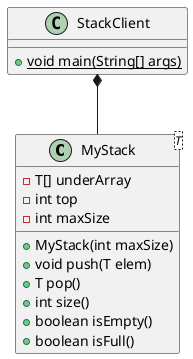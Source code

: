 @startuml  StackArray Diagram

    class MyStack<T> {
        - T[] underArray
        - int top
        - int maxSize

        + MyStack(int maxSize)
        + void push(T elem)
        + T pop()
        + int size()
        + boolean isEmpty()
        + boolean isFull()
    }

    class StackClient {
        + {static} void main(String[] args)
    }

    StackClient *-- MyStack

@enduml